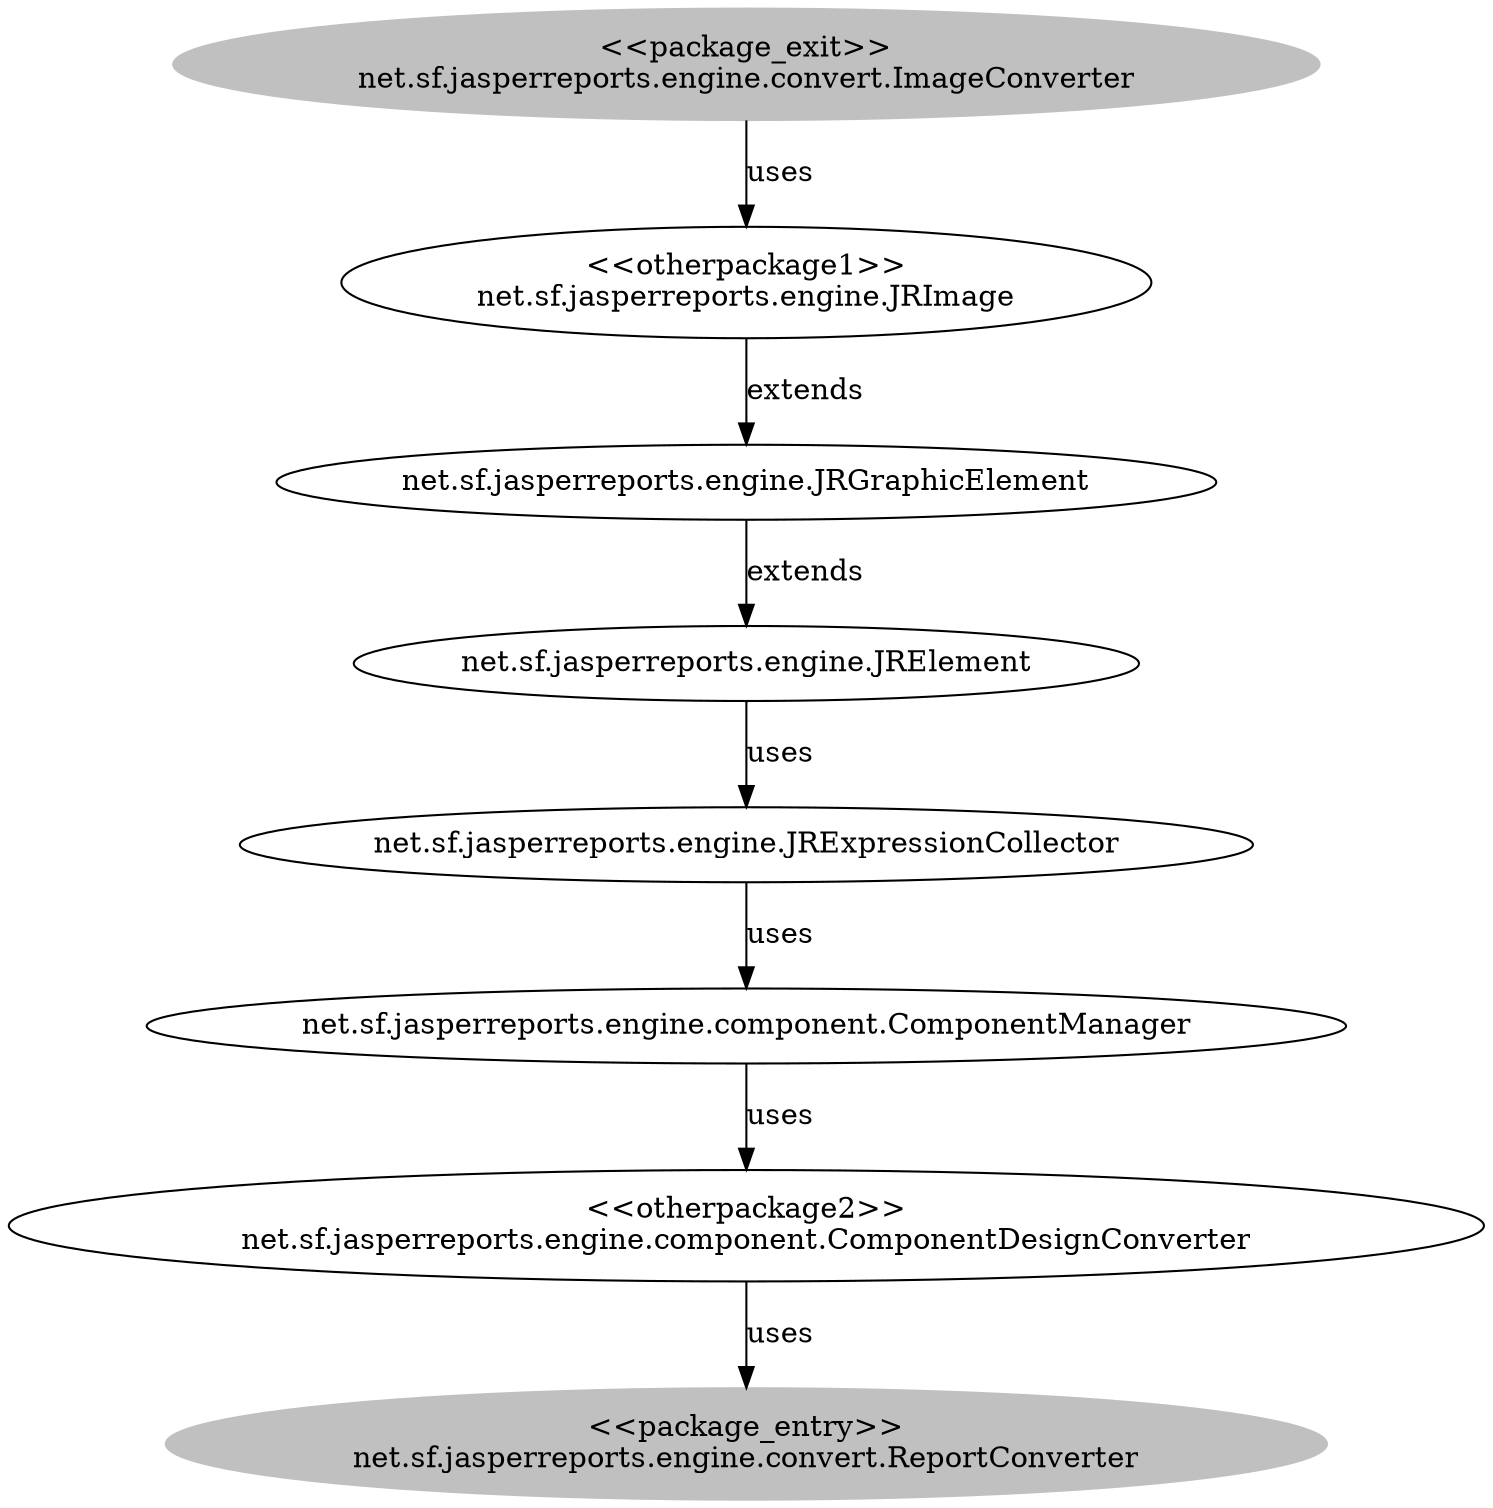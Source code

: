 digraph cd {
	net_sf_jasperreports_engine_convert_ImageConverter [label="<<package_exit>>
net.sf.jasperreports.engine.convert.ImageConverter",style=filled,color="grey"];
	net_sf_jasperreports_engine_convert_ReportConverter [label="<<package_entry>>
net.sf.jasperreports.engine.convert.ReportConverter",style=filled,color="grey"];
	net_sf_jasperreports_engine_JRImage [label="<<otherpackage1>>
net.sf.jasperreports.engine.JRImage"];
	net_sf_jasperreports_engine_component_ComponentDesignConverter [label="<<otherpackage2>>
net.sf.jasperreports.engine.component.ComponentDesignConverter"];
	net_sf_jasperreports_engine_component_ComponentManager [label="net.sf.jasperreports.engine.component.ComponentManager"];
	net_sf_jasperreports_engine_JRGraphicElement [label="net.sf.jasperreports.engine.JRGraphicElement"];
	net_sf_jasperreports_engine_JRExpressionCollector [label="net.sf.jasperreports.engine.JRExpressionCollector"];
	net_sf_jasperreports_engine_JRElement [label="net.sf.jasperreports.engine.JRElement"];
	net_sf_jasperreports_engine_convert_ImageConverter -> net_sf_jasperreports_engine_JRImage [label=uses];
	net_sf_jasperreports_engine_component_ComponentDesignConverter -> net_sf_jasperreports_engine_convert_ReportConverter [label=uses];
	net_sf_jasperreports_engine_JRImage -> net_sf_jasperreports_engine_JRGraphicElement [label=extends];
	net_sf_jasperreports_engine_JRGraphicElement -> net_sf_jasperreports_engine_JRElement [label=extends];
	net_sf_jasperreports_engine_JRElement -> net_sf_jasperreports_engine_JRExpressionCollector [label=uses];
	net_sf_jasperreports_engine_JRExpressionCollector -> net_sf_jasperreports_engine_component_ComponentManager [label=uses];
	net_sf_jasperreports_engine_component_ComponentManager -> net_sf_jasperreports_engine_component_ComponentDesignConverter [label=uses];
}
